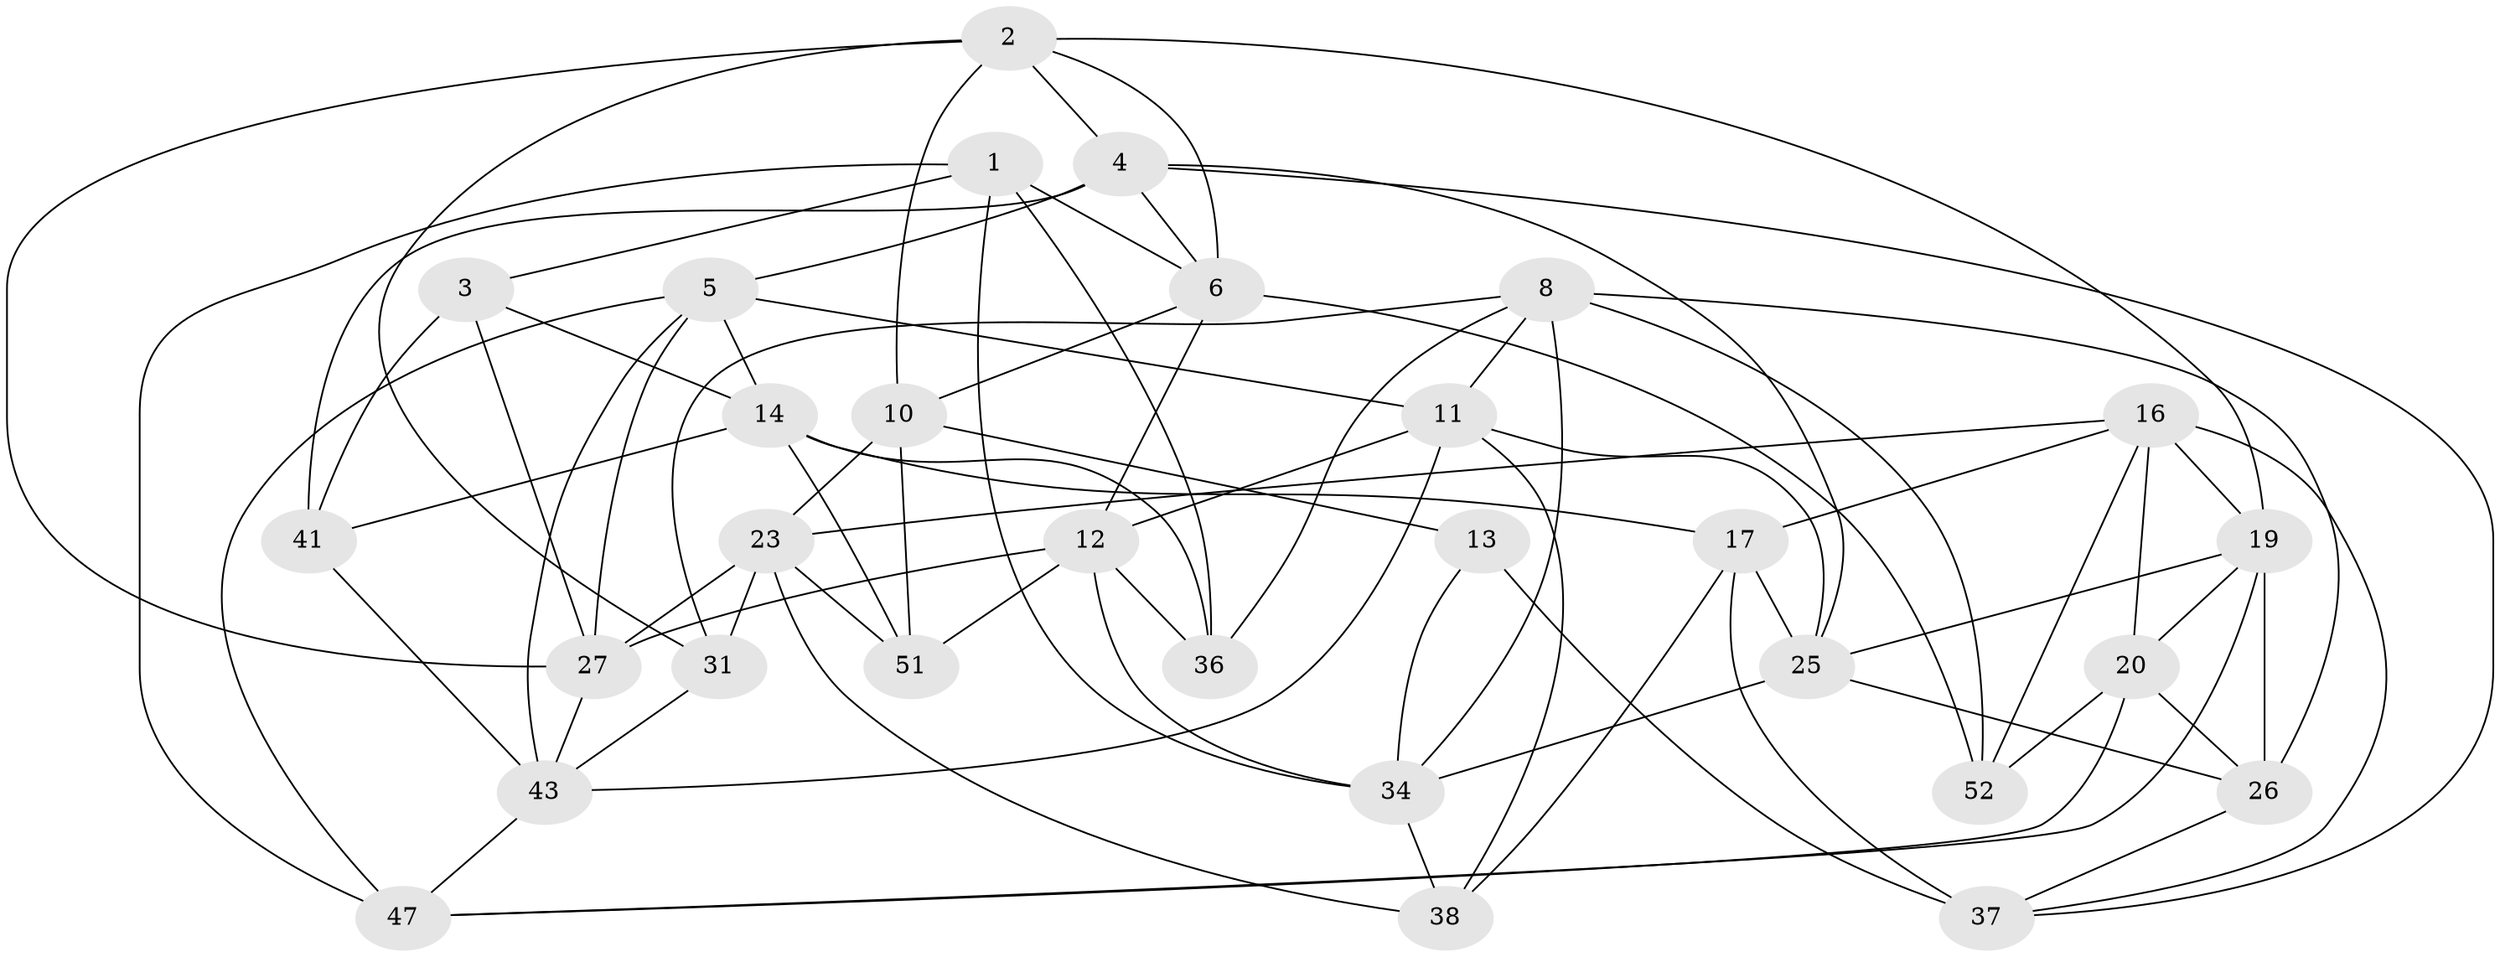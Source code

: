 // original degree distribution, {4: 1.0}
// Generated by graph-tools (version 1.1) at 2025/42/03/06/25 10:42:20]
// undirected, 30 vertices, 78 edges
graph export_dot {
graph [start="1"]
  node [color=gray90,style=filled];
  1 [super="+21"];
  2 [super="+7"];
  3;
  4 [super="+9"];
  5 [super="+18"];
  6 [super="+22"];
  8 [super="+15"];
  10 [super="+33"];
  11 [super="+50"];
  12 [super="+24"];
  13;
  14 [super="+42"];
  16 [super="+48"];
  17 [super="+35"];
  19 [super="+40"];
  20 [super="+30"];
  23 [super="+46"];
  25 [super="+29"];
  26 [super="+28"];
  27 [super="+32"];
  31;
  34 [super="+39"];
  36;
  37 [super="+45"];
  38;
  41;
  43 [super="+44"];
  47 [super="+49"];
  51;
  52;
  1 -- 47 [weight=2];
  1 -- 6;
  1 -- 34;
  1 -- 3;
  1 -- 36;
  2 -- 10;
  2 -- 19;
  2 -- 31;
  2 -- 4;
  2 -- 27;
  2 -- 6;
  3 -- 27;
  3 -- 14;
  3 -- 41;
  4 -- 37;
  4 -- 6;
  4 -- 41;
  4 -- 5;
  4 -- 25;
  5 -- 27;
  5 -- 47;
  5 -- 43;
  5 -- 11;
  5 -- 14;
  6 -- 10;
  6 -- 52;
  6 -- 12;
  8 -- 31;
  8 -- 34;
  8 -- 36;
  8 -- 26;
  8 -- 11;
  8 -- 52;
  10 -- 23;
  10 -- 13 [weight=2];
  10 -- 51;
  11 -- 43;
  11 -- 25;
  11 -- 12;
  11 -- 38;
  12 -- 27;
  12 -- 34;
  12 -- 51;
  12 -- 36;
  13 -- 34;
  13 -- 37;
  14 -- 41;
  14 -- 36;
  14 -- 17;
  14 -- 51;
  16 -- 20;
  16 -- 37;
  16 -- 19;
  16 -- 52;
  16 -- 23;
  16 -- 17;
  17 -- 37 [weight=2];
  17 -- 25;
  17 -- 38;
  19 -- 25;
  19 -- 26;
  19 -- 20;
  19 -- 47;
  20 -- 47;
  20 -- 52;
  20 -- 26 [weight=2];
  23 -- 51;
  23 -- 27;
  23 -- 31;
  23 -- 38;
  25 -- 26;
  25 -- 34;
  26 -- 37;
  27 -- 43;
  31 -- 43;
  34 -- 38;
  41 -- 43;
  43 -- 47;
}
